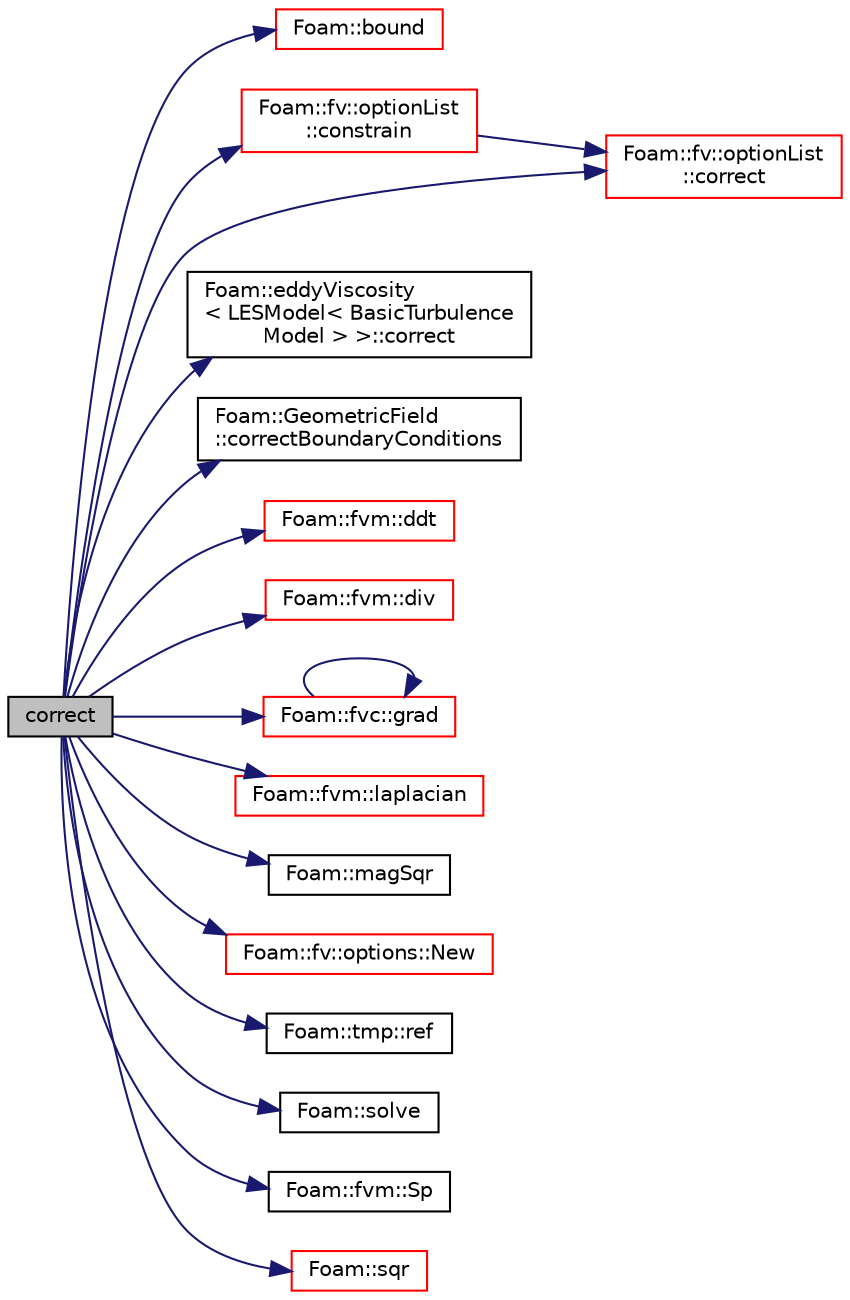 digraph "correct"
{
  bgcolor="transparent";
  edge [fontname="Helvetica",fontsize="10",labelfontname="Helvetica",labelfontsize="10"];
  node [fontname="Helvetica",fontsize="10",shape=record];
  rankdir="LR";
  Node702 [label="correct",height=0.2,width=0.4,color="black", fillcolor="grey75", style="filled", fontcolor="black"];
  Node702 -> Node703 [color="midnightblue",fontsize="10",style="solid",fontname="Helvetica"];
  Node703 [label="Foam::bound",height=0.2,width=0.4,color="red",URL="$a21851.html#a334b2a2d0ce7997d360f7a018174a077",tooltip="Bound the given scalar field if it has gone unbounded. "];
  Node702 -> Node1013 [color="midnightblue",fontsize="10",style="solid",fontname="Helvetica"];
  Node1013 [label="Foam::fv::optionList\l::constrain",height=0.2,width=0.4,color="red",URL="$a22669.html#ab41c286bca1d06f1df7ae33c4f45b1bd",tooltip="Apply constraints to equation. "];
  Node1013 -> Node1020 [color="midnightblue",fontsize="10",style="solid",fontname="Helvetica"];
  Node1020 [label="Foam::fv::optionList\l::correct",height=0.2,width=0.4,color="red",URL="$a22669.html#ae3e6a795c3429c465e44e8953d47e34a",tooltip="Apply correction to field. "];
  Node702 -> Node1027 [color="midnightblue",fontsize="10",style="solid",fontname="Helvetica"];
  Node1027 [label="Foam::eddyViscosity\l\< LESModel\< BasicTurbulence\lModel \> \>::correct",height=0.2,width=0.4,color="black",URL="$a32189.html#aa4d8a8ca44f2b13f84ba64733f6e0252",tooltip="Solve the turbulence equations and correct the turbulence viscosity. "];
  Node702 -> Node1020 [color="midnightblue",fontsize="10",style="solid",fontname="Helvetica"];
  Node702 -> Node707 [color="midnightblue",fontsize="10",style="solid",fontname="Helvetica"];
  Node707 [label="Foam::GeometricField\l::correctBoundaryConditions",height=0.2,width=0.4,color="black",URL="$a23249.html#acaf6878ef900e593c4b20812f1b567d6",tooltip="Correct boundary field. "];
  Node702 -> Node1028 [color="midnightblue",fontsize="10",style="solid",fontname="Helvetica"];
  Node1028 [label="Foam::fvm::ddt",height=0.2,width=0.4,color="red",URL="$a21862.html#a2d88eca98ab69b84af7ddb96e35f5a44"];
  Node702 -> Node1029 [color="midnightblue",fontsize="10",style="solid",fontname="Helvetica"];
  Node1029 [label="Foam::fvm::div",height=0.2,width=0.4,color="red",URL="$a21862.html#a058dd4757c11ae656c8d576632b33d25"];
  Node702 -> Node1038 [color="midnightblue",fontsize="10",style="solid",fontname="Helvetica"];
  Node1038 [label="Foam::fvc::grad",height=0.2,width=0.4,color="red",URL="$a21861.html#a7c00ec90ecc15ed3005255e42c52827a"];
  Node1038 -> Node1038 [color="midnightblue",fontsize="10",style="solid",fontname="Helvetica"];
  Node702 -> Node1040 [color="midnightblue",fontsize="10",style="solid",fontname="Helvetica"];
  Node1040 [label="Foam::fvm::laplacian",height=0.2,width=0.4,color="red",URL="$a21862.html#a05679b154654e47e9f1e2fbd2bc0bae0"];
  Node702 -> Node1041 [color="midnightblue",fontsize="10",style="solid",fontname="Helvetica"];
  Node1041 [label="Foam::magSqr",height=0.2,width=0.4,color="black",URL="$a21851.html#ae6fff2c6981e6d9618aa5038e69def6e"];
  Node702 -> Node1042 [color="midnightblue",fontsize="10",style="solid",fontname="Helvetica"];
  Node1042 [label="Foam::fv::options::New",height=0.2,width=0.4,color="red",URL="$a22673.html#a616ee355e53d26b92cf6a39d39f5c594",tooltip="Construct fvOptions and register to datbase if not present. "];
  Node702 -> Node714 [color="midnightblue",fontsize="10",style="solid",fontname="Helvetica"];
  Node714 [label="Foam::tmp::ref",height=0.2,width=0.4,color="black",URL="$a27077.html#aeaf81e641282874cef07f5b808efc83b",tooltip="Return non-const reference or generate a fatal error. "];
  Node702 -> Node1056 [color="midnightblue",fontsize="10",style="solid",fontname="Helvetica"];
  Node1056 [label="Foam::solve",height=0.2,width=0.4,color="black",URL="$a21851.html#a8d0243cca6dbaab978da0126875aa319",tooltip="Solve returning the solution statistics given convergence tolerance. "];
  Node702 -> Node1057 [color="midnightblue",fontsize="10",style="solid",fontname="Helvetica"];
  Node1057 [label="Foam::fvm::Sp",height=0.2,width=0.4,color="black",URL="$a21862.html#a85d1dcca92042fd0a570c31ea79c160d"];
  Node702 -> Node1058 [color="midnightblue",fontsize="10",style="solid",fontname="Helvetica"];
  Node1058 [label="Foam::sqr",height=0.2,width=0.4,color="red",URL="$a21851.html#a277dc11c581d53826ab5090b08f3b17b"];
}
